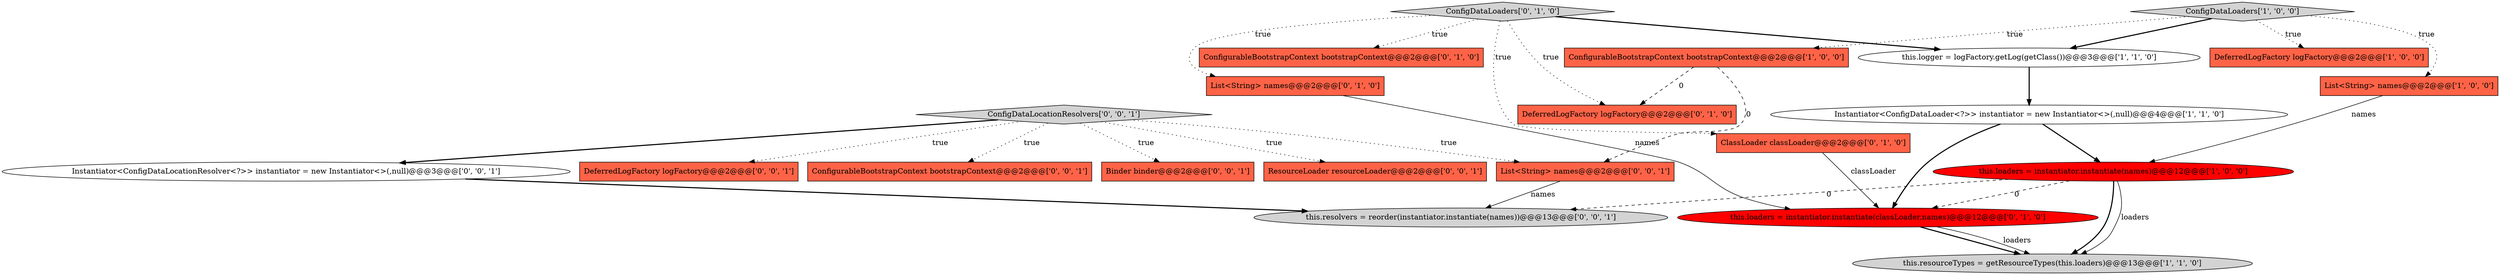 digraph {
8 [style = filled, label = "List<String> names@@@2@@@['0', '1', '0']", fillcolor = tomato, shape = box image = "AAA0AAABBB2BBB"];
15 [style = filled, label = "DeferredLogFactory logFactory@@@2@@@['0', '0', '1']", fillcolor = tomato, shape = box image = "AAA0AAABBB3BBB"];
19 [style = filled, label = "ConfigurableBootstrapContext bootstrapContext@@@2@@@['0', '0', '1']", fillcolor = tomato, shape = box image = "AAA0AAABBB3BBB"];
10 [style = filled, label = "ClassLoader classLoader@@@2@@@['0', '1', '0']", fillcolor = tomato, shape = box image = "AAA0AAABBB2BBB"];
2 [style = filled, label = "ConfigDataLoaders['1', '0', '0']", fillcolor = lightgray, shape = diamond image = "AAA0AAABBB1BBB"];
18 [style = filled, label = "Instantiator<ConfigDataLocationResolver<?>> instantiator = new Instantiator<>(,null)@@@3@@@['0', '0', '1']", fillcolor = white, shape = ellipse image = "AAA0AAABBB3BBB"];
21 [style = filled, label = "List<String> names@@@2@@@['0', '0', '1']", fillcolor = tomato, shape = box image = "AAA0AAABBB3BBB"];
1 [style = filled, label = "List<String> names@@@2@@@['1', '0', '0']", fillcolor = tomato, shape = box image = "AAA0AAABBB1BBB"];
16 [style = filled, label = "ConfigDataLocationResolvers['0', '0', '1']", fillcolor = lightgray, shape = diamond image = "AAA0AAABBB3BBB"];
4 [style = filled, label = "Instantiator<ConfigDataLoader<?>> instantiator = new Instantiator<>(,null)@@@4@@@['1', '1', '0']", fillcolor = white, shape = ellipse image = "AAA0AAABBB1BBB"];
6 [style = filled, label = "this.loaders = instantiator.instantiate(names)@@@12@@@['1', '0', '0']", fillcolor = red, shape = ellipse image = "AAA1AAABBB1BBB"];
3 [style = filled, label = "this.logger = logFactory.getLog(getClass())@@@3@@@['1', '1', '0']", fillcolor = white, shape = ellipse image = "AAA0AAABBB1BBB"];
11 [style = filled, label = "ConfigurableBootstrapContext bootstrapContext@@@2@@@['0', '1', '0']", fillcolor = tomato, shape = box image = "AAA0AAABBB2BBB"];
9 [style = filled, label = "this.loaders = instantiator.instantiate(classLoader,names)@@@12@@@['0', '1', '0']", fillcolor = red, shape = ellipse image = "AAA1AAABBB2BBB"];
12 [style = filled, label = "ConfigDataLoaders['0', '1', '0']", fillcolor = lightgray, shape = diamond image = "AAA0AAABBB2BBB"];
20 [style = filled, label = "this.resolvers = reorder(instantiator.instantiate(names))@@@13@@@['0', '0', '1']", fillcolor = lightgray, shape = ellipse image = "AAA0AAABBB3BBB"];
0 [style = filled, label = "DeferredLogFactory logFactory@@@2@@@['1', '0', '0']", fillcolor = tomato, shape = box image = "AAA0AAABBB1BBB"];
13 [style = filled, label = "DeferredLogFactory logFactory@@@2@@@['0', '1', '0']", fillcolor = tomato, shape = box image = "AAA1AAABBB2BBB"];
14 [style = filled, label = "Binder binder@@@2@@@['0', '0', '1']", fillcolor = tomato, shape = box image = "AAA0AAABBB3BBB"];
17 [style = filled, label = "ResourceLoader resourceLoader@@@2@@@['0', '0', '1']", fillcolor = tomato, shape = box image = "AAA0AAABBB3BBB"];
5 [style = filled, label = "ConfigurableBootstrapContext bootstrapContext@@@2@@@['1', '0', '0']", fillcolor = tomato, shape = box image = "AAA1AAABBB1BBB"];
7 [style = filled, label = "this.resourceTypes = getResourceTypes(this.loaders)@@@13@@@['1', '1', '0']", fillcolor = lightgray, shape = ellipse image = "AAA0AAABBB1BBB"];
5->13 [style = dashed, label="0"];
4->9 [style = bold, label=""];
16->19 [style = dotted, label="true"];
16->18 [style = bold, label=""];
2->0 [style = dotted, label="true"];
4->6 [style = bold, label=""];
12->8 [style = dotted, label="true"];
6->20 [style = dashed, label="0"];
10->9 [style = solid, label="classLoader"];
2->3 [style = bold, label=""];
16->17 [style = dotted, label="true"];
6->9 [style = dashed, label="0"];
1->6 [style = solid, label="names"];
9->7 [style = bold, label=""];
3->4 [style = bold, label=""];
12->11 [style = dotted, label="true"];
18->20 [style = bold, label=""];
12->13 [style = dotted, label="true"];
12->10 [style = dotted, label="true"];
2->1 [style = dotted, label="true"];
21->20 [style = solid, label="names"];
16->14 [style = dotted, label="true"];
5->21 [style = dashed, label="0"];
16->21 [style = dotted, label="true"];
8->9 [style = solid, label="names"];
12->3 [style = bold, label=""];
6->7 [style = bold, label=""];
2->5 [style = dotted, label="true"];
6->7 [style = solid, label="loaders"];
9->7 [style = solid, label="loaders"];
16->15 [style = dotted, label="true"];
}
